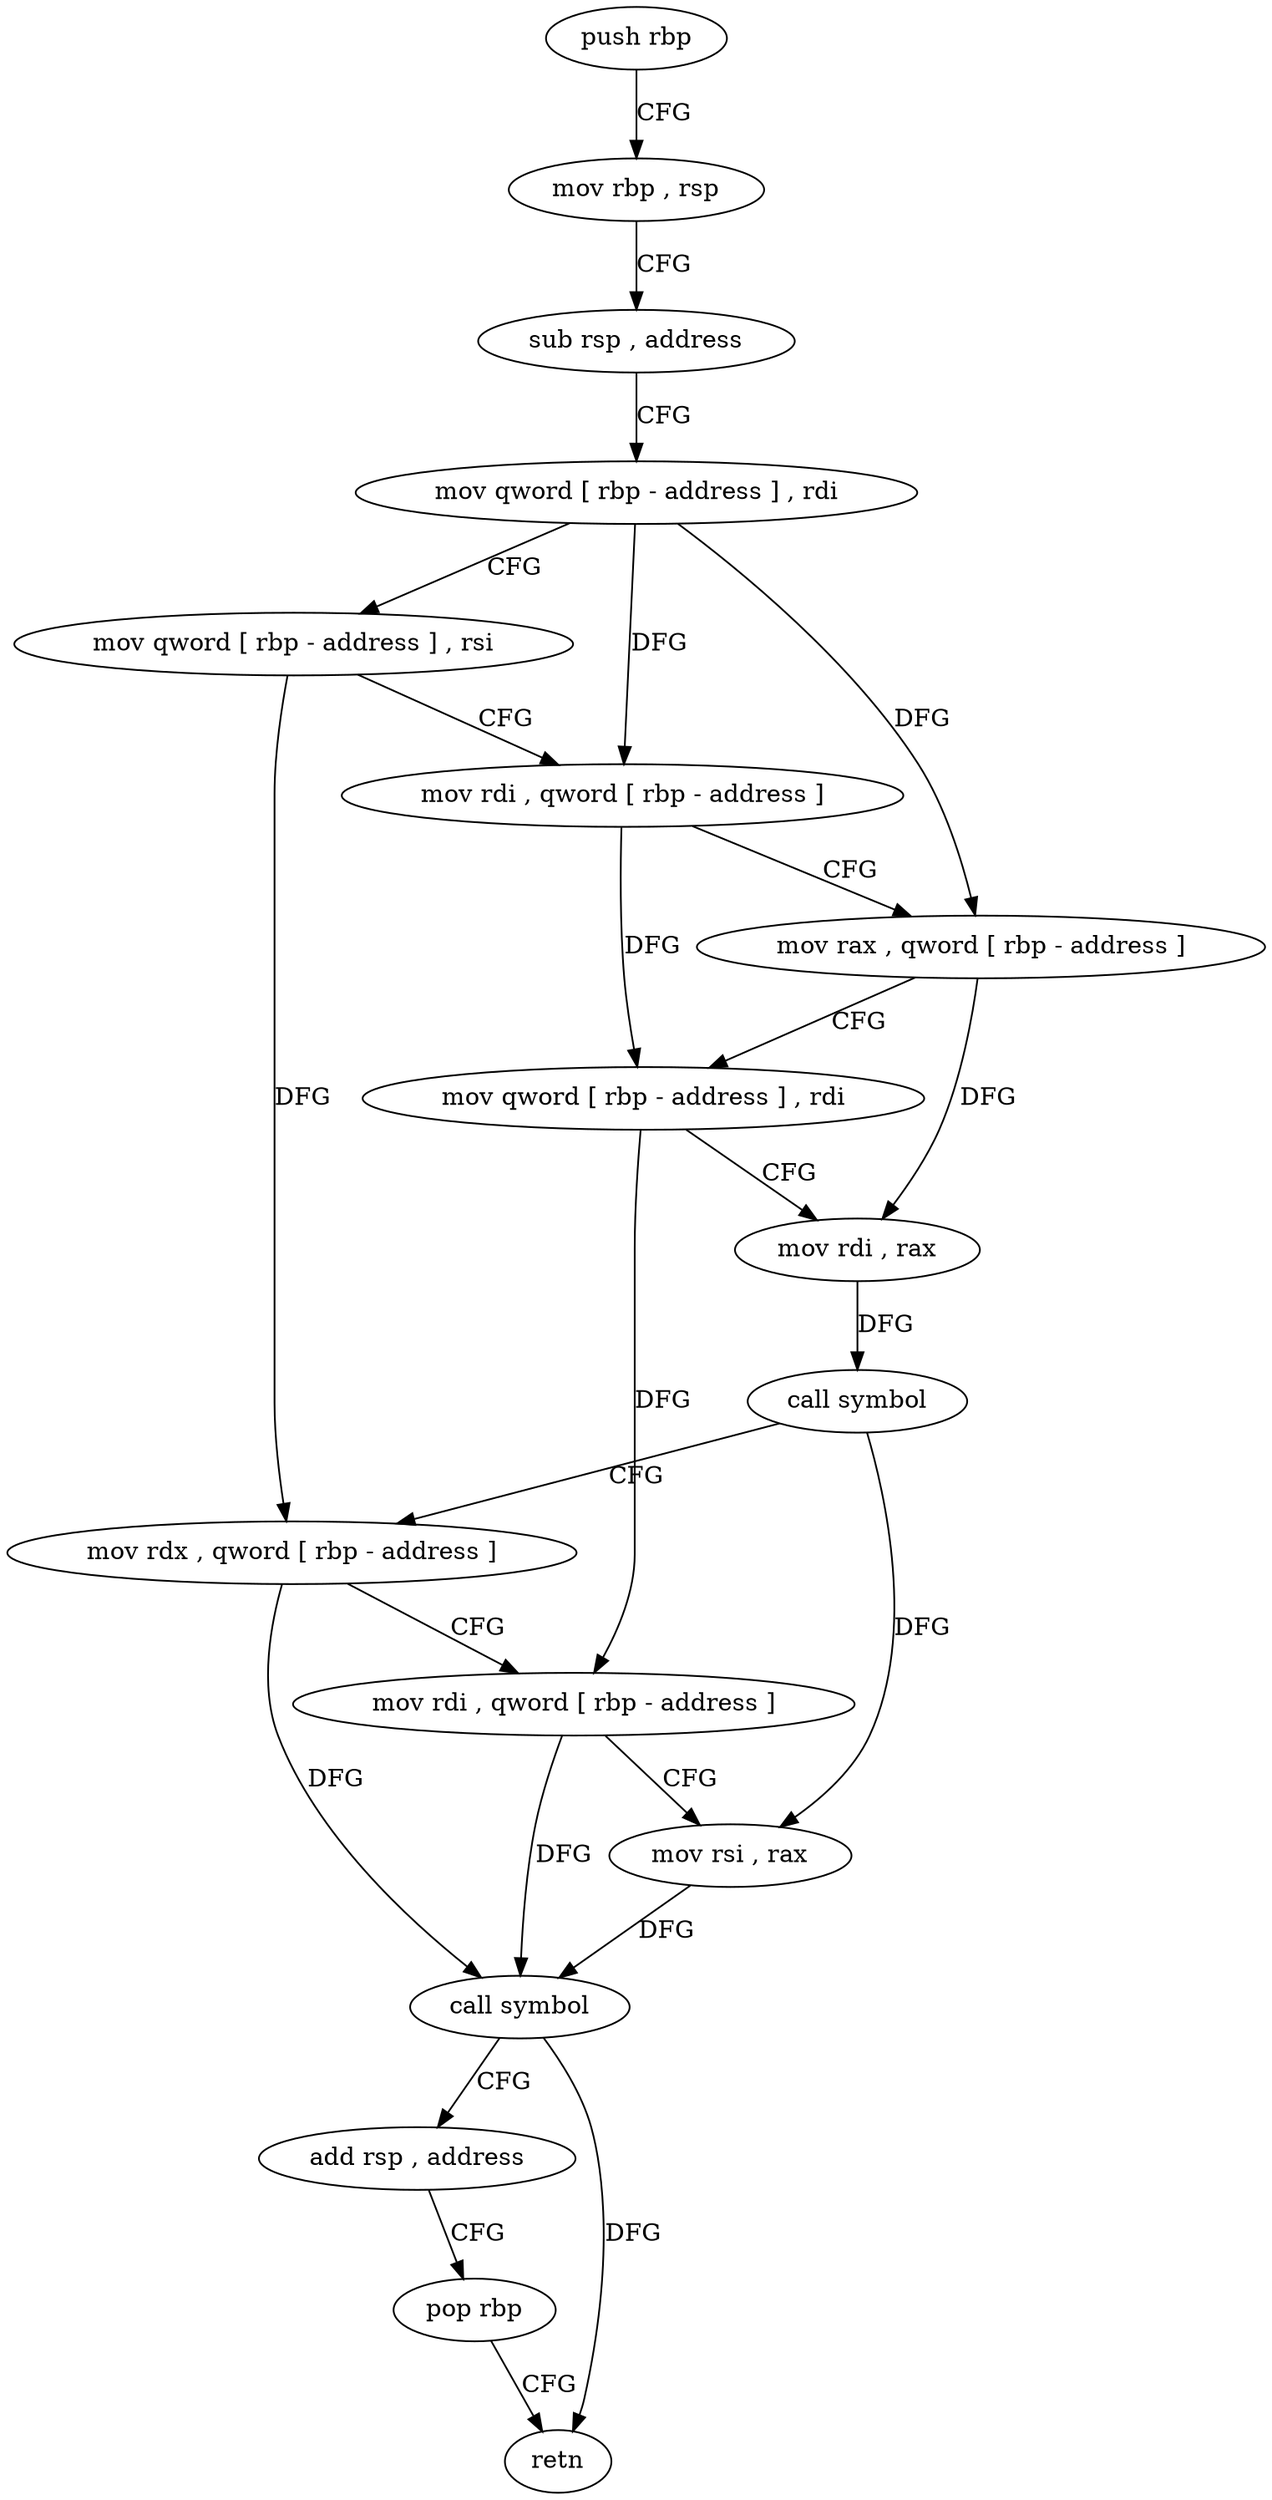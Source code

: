 digraph "func" {
"112848" [label = "push rbp" ]
"112849" [label = "mov rbp , rsp" ]
"112852" [label = "sub rsp , address" ]
"112856" [label = "mov qword [ rbp - address ] , rdi" ]
"112860" [label = "mov qword [ rbp - address ] , rsi" ]
"112864" [label = "mov rdi , qword [ rbp - address ]" ]
"112868" [label = "mov rax , qword [ rbp - address ]" ]
"112872" [label = "mov qword [ rbp - address ] , rdi" ]
"112876" [label = "mov rdi , rax" ]
"112879" [label = "call symbol" ]
"112884" [label = "mov rdx , qword [ rbp - address ]" ]
"112888" [label = "mov rdi , qword [ rbp - address ]" ]
"112892" [label = "mov rsi , rax" ]
"112895" [label = "call symbol" ]
"112900" [label = "add rsp , address" ]
"112904" [label = "pop rbp" ]
"112905" [label = "retn" ]
"112848" -> "112849" [ label = "CFG" ]
"112849" -> "112852" [ label = "CFG" ]
"112852" -> "112856" [ label = "CFG" ]
"112856" -> "112860" [ label = "CFG" ]
"112856" -> "112864" [ label = "DFG" ]
"112856" -> "112868" [ label = "DFG" ]
"112860" -> "112864" [ label = "CFG" ]
"112860" -> "112884" [ label = "DFG" ]
"112864" -> "112868" [ label = "CFG" ]
"112864" -> "112872" [ label = "DFG" ]
"112868" -> "112872" [ label = "CFG" ]
"112868" -> "112876" [ label = "DFG" ]
"112872" -> "112876" [ label = "CFG" ]
"112872" -> "112888" [ label = "DFG" ]
"112876" -> "112879" [ label = "DFG" ]
"112879" -> "112884" [ label = "CFG" ]
"112879" -> "112892" [ label = "DFG" ]
"112884" -> "112888" [ label = "CFG" ]
"112884" -> "112895" [ label = "DFG" ]
"112888" -> "112892" [ label = "CFG" ]
"112888" -> "112895" [ label = "DFG" ]
"112892" -> "112895" [ label = "DFG" ]
"112895" -> "112900" [ label = "CFG" ]
"112895" -> "112905" [ label = "DFG" ]
"112900" -> "112904" [ label = "CFG" ]
"112904" -> "112905" [ label = "CFG" ]
}
